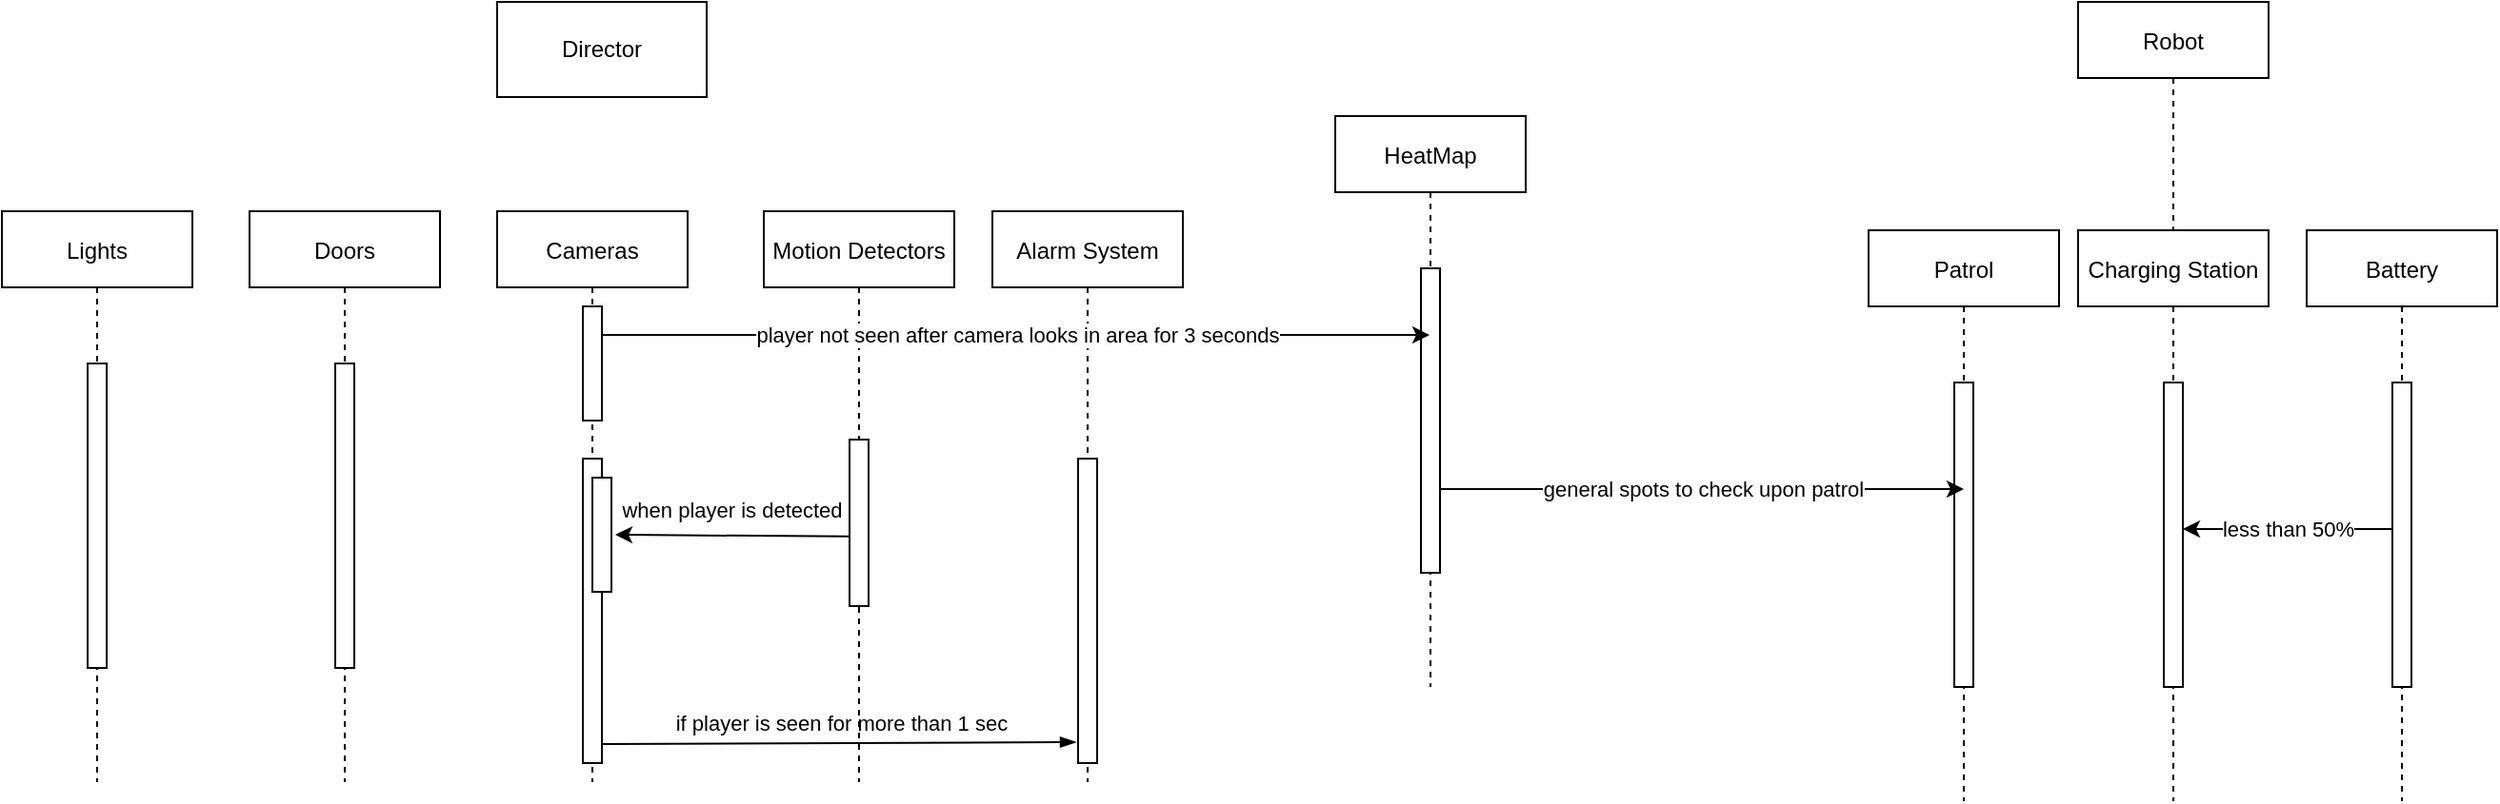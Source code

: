 <mxfile version="15.7.4" type="github">
  <diagram id="kgpKYQtTHZ0yAKxKKP6v" name="Page-1">
    <mxGraphModel dx="2272" dy="832" grid="1" gridSize="10" guides="1" tooltips="1" connect="1" arrows="1" fold="1" page="1" pageScale="1" pageWidth="850" pageHeight="1100" math="0" shadow="0">
      <root>
        <mxCell id="0" />
        <mxCell id="1" parent="0" />
        <mxCell id="3nuBFxr9cyL0pnOWT2aG-1" value="Cameras" style="shape=umlLifeline;perimeter=lifelinePerimeter;container=1;collapsible=0;recursiveResize=0;rounded=0;shadow=0;strokeWidth=1;" parent="1" vertex="1">
          <mxGeometry x="20" y="150" width="100" height="300" as="geometry" />
        </mxCell>
        <mxCell id="3nuBFxr9cyL0pnOWT2aG-2" value="" style="points=[];perimeter=orthogonalPerimeter;rounded=0;shadow=0;strokeWidth=1;" parent="3nuBFxr9cyL0pnOWT2aG-1" vertex="1">
          <mxGeometry x="45" y="130" width="10" height="160" as="geometry" />
        </mxCell>
        <mxCell id="vlGZlSDKLQWc9GM1L02--11" value="if player is seen for more than 1 sec&amp;nbsp;" style="endArrow=blockThin;html=1;rounded=0;endFill=1;entryX=-0.1;entryY=0.931;entryDx=0;entryDy=0;entryPerimeter=0;" edge="1" parent="3nuBFxr9cyL0pnOWT2aG-1" target="sIRMj_rUHxEw1dp95H_H-11">
          <mxGeometry x="0.022" y="10" width="50" height="50" relative="1" as="geometry">
            <mxPoint x="55" y="280" as="sourcePoint" />
            <mxPoint x="105" y="230" as="targetPoint" />
            <mxPoint as="offset" />
          </mxGeometry>
        </mxCell>
        <mxCell id="vlGZlSDKLQWc9GM1L02--15" value="" style="points=[];perimeter=orthogonalPerimeter;rounded=0;shadow=0;strokeWidth=1;" vertex="1" parent="3nuBFxr9cyL0pnOWT2aG-1">
          <mxGeometry x="45" y="50" width="10" height="60" as="geometry" />
        </mxCell>
        <mxCell id="3nuBFxr9cyL0pnOWT2aG-5" value="Doors" style="shape=umlLifeline;perimeter=lifelinePerimeter;container=1;collapsible=0;recursiveResize=0;rounded=0;shadow=0;strokeWidth=1;" parent="1" vertex="1">
          <mxGeometry x="-110" y="150" width="100" height="300" as="geometry" />
        </mxCell>
        <mxCell id="3nuBFxr9cyL0pnOWT2aG-6" value="" style="points=[];perimeter=orthogonalPerimeter;rounded=0;shadow=0;strokeWidth=1;" parent="3nuBFxr9cyL0pnOWT2aG-5" vertex="1">
          <mxGeometry x="45" y="80" width="10" height="160" as="geometry" />
        </mxCell>
        <mxCell id="sIRMj_rUHxEw1dp95H_H-1" value="Battery" style="shape=umlLifeline;perimeter=lifelinePerimeter;container=1;collapsible=0;recursiveResize=0;rounded=0;shadow=0;strokeWidth=1;" parent="1" vertex="1">
          <mxGeometry x="970" y="160" width="100" height="300" as="geometry" />
        </mxCell>
        <mxCell id="sIRMj_rUHxEw1dp95H_H-2" value="" style="points=[];perimeter=orthogonalPerimeter;rounded=0;shadow=0;strokeWidth=1;" parent="sIRMj_rUHxEw1dp95H_H-1" vertex="1">
          <mxGeometry x="45" y="80" width="10" height="160" as="geometry" />
        </mxCell>
        <mxCell id="sIRMj_rUHxEw1dp95H_H-3" value="Charging Station" style="shape=umlLifeline;perimeter=lifelinePerimeter;container=1;collapsible=0;recursiveResize=0;rounded=0;shadow=0;strokeWidth=1;" parent="1" vertex="1">
          <mxGeometry x="850" y="160" width="100" height="300" as="geometry" />
        </mxCell>
        <mxCell id="sIRMj_rUHxEw1dp95H_H-4" value="" style="points=[];perimeter=orthogonalPerimeter;rounded=0;shadow=0;strokeWidth=1;" parent="sIRMj_rUHxEw1dp95H_H-3" vertex="1">
          <mxGeometry x="45" y="80" width="10" height="160" as="geometry" />
        </mxCell>
        <mxCell id="sIRMj_rUHxEw1dp95H_H-7" value="Robot" style="shape=umlLifeline;perimeter=lifelinePerimeter;container=1;collapsible=0;recursiveResize=0;rounded=0;shadow=0;strokeWidth=1;strokeColor=default;" parent="1" vertex="1">
          <mxGeometry x="850" y="40" width="100" height="120" as="geometry" />
        </mxCell>
        <mxCell id="sIRMj_rUHxEw1dp95H_H-8" value="Lights" style="shape=umlLifeline;perimeter=lifelinePerimeter;container=1;collapsible=0;recursiveResize=0;rounded=0;shadow=0;strokeWidth=1;" parent="1" vertex="1">
          <mxGeometry x="-240" y="150" width="100" height="300" as="geometry" />
        </mxCell>
        <mxCell id="sIRMj_rUHxEw1dp95H_H-9" value="" style="points=[];perimeter=orthogonalPerimeter;rounded=0;shadow=0;strokeWidth=1;" parent="sIRMj_rUHxEw1dp95H_H-8" vertex="1">
          <mxGeometry x="45" y="80" width="10" height="160" as="geometry" />
        </mxCell>
        <mxCell id="sIRMj_rUHxEw1dp95H_H-10" value="Alarm System" style="shape=umlLifeline;perimeter=lifelinePerimeter;container=1;collapsible=0;recursiveResize=0;rounded=0;shadow=0;strokeWidth=1;" parent="1" vertex="1">
          <mxGeometry x="280" y="150" width="100" height="300" as="geometry" />
        </mxCell>
        <mxCell id="sIRMj_rUHxEw1dp95H_H-11" value="" style="points=[];perimeter=orthogonalPerimeter;rounded=0;shadow=0;strokeWidth=1;" parent="sIRMj_rUHxEw1dp95H_H-10" vertex="1">
          <mxGeometry x="45" y="130" width="10" height="160" as="geometry" />
        </mxCell>
        <mxCell id="sIRMj_rUHxEw1dp95H_H-12" value="HeatMap" style="shape=umlLifeline;perimeter=lifelinePerimeter;container=1;collapsible=0;recursiveResize=0;rounded=0;shadow=0;strokeWidth=1;" parent="1" vertex="1">
          <mxGeometry x="460" y="100" width="100" height="300" as="geometry" />
        </mxCell>
        <mxCell id="sIRMj_rUHxEw1dp95H_H-13" value="" style="points=[];perimeter=orthogonalPerimeter;rounded=0;shadow=0;strokeWidth=1;" parent="sIRMj_rUHxEw1dp95H_H-12" vertex="1">
          <mxGeometry x="45" y="80" width="10" height="160" as="geometry" />
        </mxCell>
        <mxCell id="vlGZlSDKLQWc9GM1L02--1" value="less than 50%" style="endArrow=classic;html=1;rounded=0;exitX=0;exitY=0.481;exitDx=0;exitDy=0;exitPerimeter=0;startArrow=none;startFill=0;endFill=1;" edge="1" parent="1" source="sIRMj_rUHxEw1dp95H_H-2" target="sIRMj_rUHxEw1dp95H_H-4">
          <mxGeometry width="50" height="50" relative="1" as="geometry">
            <mxPoint x="680" y="400" as="sourcePoint" />
            <mxPoint x="910" y="317" as="targetPoint" />
            <Array as="points" />
          </mxGeometry>
        </mxCell>
        <mxCell id="vlGZlSDKLQWc9GM1L02--2" value="Patrol" style="shape=umlLifeline;perimeter=lifelinePerimeter;container=1;collapsible=0;recursiveResize=0;rounded=0;shadow=0;strokeWidth=1;" vertex="1" parent="1">
          <mxGeometry x="740" y="160" width="100" height="300" as="geometry" />
        </mxCell>
        <mxCell id="vlGZlSDKLQWc9GM1L02--3" value="" style="points=[];perimeter=orthogonalPerimeter;rounded=0;shadow=0;strokeWidth=1;" vertex="1" parent="vlGZlSDKLQWc9GM1L02--2">
          <mxGeometry x="45" y="80" width="10" height="160" as="geometry" />
        </mxCell>
        <mxCell id="vlGZlSDKLQWc9GM1L02--7" value="general spots to check upon patrol" style="endArrow=classic;html=1;rounded=0;exitX=1;exitY=0.725;exitDx=0;exitDy=0;exitPerimeter=0;endFill=1;" edge="1" parent="1" source="sIRMj_rUHxEw1dp95H_H-13">
          <mxGeometry width="50" height="50" relative="1" as="geometry">
            <mxPoint x="570" y="300" as="sourcePoint" />
            <mxPoint x="790" y="296" as="targetPoint" />
          </mxGeometry>
        </mxCell>
        <mxCell id="vlGZlSDKLQWc9GM1L02--8" value="Motion Detectors" style="shape=umlLifeline;perimeter=lifelinePerimeter;container=1;collapsible=0;recursiveResize=0;rounded=0;shadow=0;strokeWidth=1;" vertex="1" parent="1">
          <mxGeometry x="160" y="150" width="100" height="300" as="geometry" />
        </mxCell>
        <mxCell id="vlGZlSDKLQWc9GM1L02--9" value="" style="points=[];perimeter=orthogonalPerimeter;rounded=0;shadow=0;strokeWidth=1;" vertex="1" parent="vlGZlSDKLQWc9GM1L02--8">
          <mxGeometry x="45" y="120" width="10" height="87.5" as="geometry" />
        </mxCell>
        <mxCell id="vlGZlSDKLQWc9GM1L02--10" value="Director" style="rounded=0;whiteSpace=wrap;html=1;" vertex="1" parent="1">
          <mxGeometry x="20" y="40" width="110" height="50" as="geometry" />
        </mxCell>
        <mxCell id="vlGZlSDKLQWc9GM1L02--12" value="when player is detected" style="endArrow=none;html=1;rounded=0;entryX=0;entryY=0.582;entryDx=0;entryDy=0;entryPerimeter=0;exitX=1.2;exitY=0.5;exitDx=0;exitDy=0;exitPerimeter=0;startArrow=classic;startFill=1;" edge="1" parent="1" source="vlGZlSDKLQWc9GM1L02--13" target="vlGZlSDKLQWc9GM1L02--9">
          <mxGeometry x="-0.008" y="13" width="50" height="50" relative="1" as="geometry">
            <mxPoint x="150" y="370" as="sourcePoint" />
            <mxPoint x="200" y="320" as="targetPoint" />
            <mxPoint as="offset" />
          </mxGeometry>
        </mxCell>
        <mxCell id="vlGZlSDKLQWc9GM1L02--13" value="" style="points=[];perimeter=orthogonalPerimeter;rounded=0;shadow=0;strokeWidth=1;" vertex="1" parent="1">
          <mxGeometry x="70" y="290" width="10" height="60" as="geometry" />
        </mxCell>
        <mxCell id="vlGZlSDKLQWc9GM1L02--16" value="player not seen after camera looks in area for 3 seconds" style="endArrow=classic;html=1;rounded=0;exitX=1;exitY=0.25;exitDx=0;exitDy=0;exitPerimeter=0;endFill=1;" edge="1" parent="1" source="vlGZlSDKLQWc9GM1L02--15" target="sIRMj_rUHxEw1dp95H_H-12">
          <mxGeometry width="50" height="50" relative="1" as="geometry">
            <mxPoint x="90" y="230" as="sourcePoint" />
            <mxPoint x="140" y="180" as="targetPoint" />
          </mxGeometry>
        </mxCell>
      </root>
    </mxGraphModel>
  </diagram>
</mxfile>
